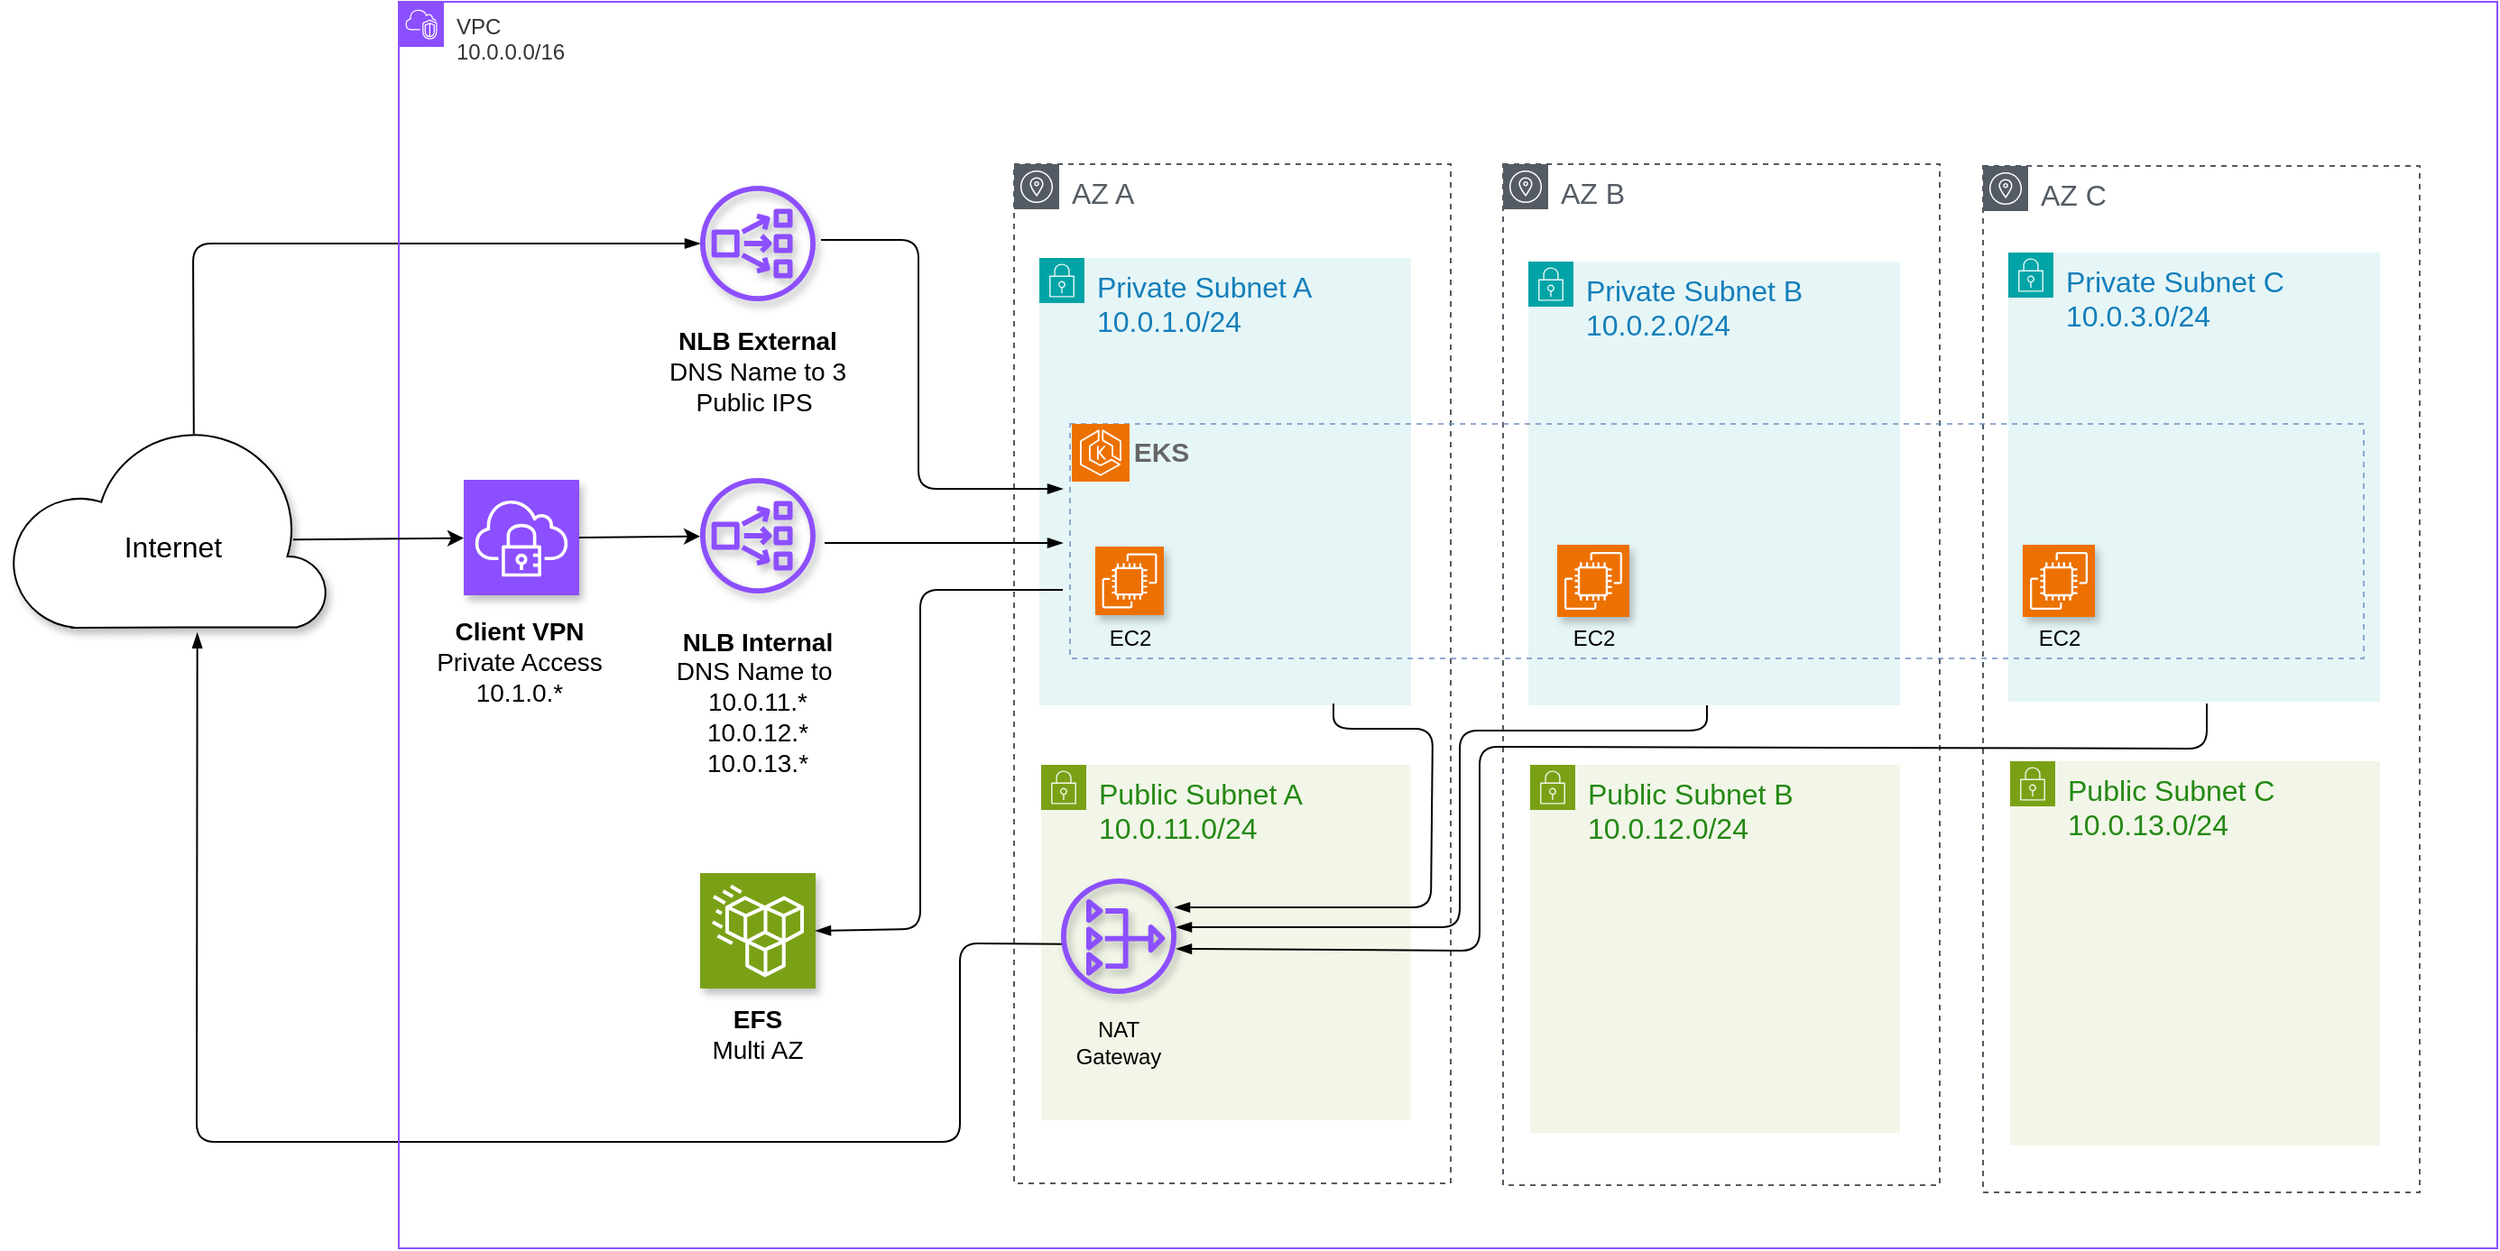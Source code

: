 <mxfile version="24.5.3" type="device">
  <diagram name="Page-1" id="j83V-NNVdKLVn-SnkUmS">
    <mxGraphModel dx="1937" dy="995" grid="0" gridSize="10" guides="1" tooltips="1" connect="1" arrows="1" fold="1" page="0" pageScale="1" pageWidth="850" pageHeight="1100" math="0" shadow="0">
      <root>
        <mxCell id="0" />
        <mxCell id="1" parent="0" />
        <mxCell id="zt39WIyL5vBEFJqsd7yY-18" value="AZ A" style="outlineConnect=0;gradientColor=none;html=1;whiteSpace=wrap;fontSize=16;fontStyle=0;shape=mxgraph.aws4.group;grIcon=mxgraph.aws4.group_availability_zone;strokeColor=#545B64;fillColor=none;verticalAlign=top;align=left;spacingLeft=30;fontColor=#545B64;dashed=1;rounded=0;" parent="1" vertex="1">
          <mxGeometry x="-1" y="186" width="242" height="565" as="geometry" />
        </mxCell>
        <mxCell id="zt39WIyL5vBEFJqsd7yY-14" value="Public Subnet A&lt;div style=&quot;font-size: 16px;&quot;&gt;10.0.11.0/24&lt;/div&gt;" style="points=[[0,0],[0.25,0],[0.5,0],[0.75,0],[1,0],[1,0.25],[1,0.5],[1,0.75],[1,1],[0.75,1],[0.5,1],[0.25,1],[0,1],[0,0.75],[0,0.5],[0,0.25]];outlineConnect=0;gradientColor=none;html=1;whiteSpace=wrap;fontSize=16;fontStyle=0;container=1;pointerEvents=0;collapsible=0;recursiveResize=0;shape=mxgraph.aws4.group;grIcon=mxgraph.aws4.group_security_group;grStroke=0;strokeColor=#7AA116;fillColor=#F2F6E8;verticalAlign=top;align=left;spacingLeft=30;fontColor=#248814;dashed=0;rounded=0;" parent="1" vertex="1">
          <mxGeometry x="14" y="519" width="205" height="197" as="geometry" />
        </mxCell>
        <mxCell id="zt39WIyL5vBEFJqsd7yY-15" value="Private Subnet A&lt;div style=&quot;font-size: 16px;&quot;&gt;10.0.1.0/24&lt;/div&gt;" style="points=[[0,0],[0.25,0],[0.5,0],[0.75,0],[1,0],[1,0.25],[1,0.5],[1,0.75],[1,1],[0.75,1],[0.5,1],[0.25,1],[0,1],[0,0.75],[0,0.5],[0,0.25]];outlineConnect=0;gradientColor=none;html=1;whiteSpace=wrap;fontSize=16;fontStyle=0;container=1;pointerEvents=0;collapsible=0;recursiveResize=0;shape=mxgraph.aws4.group;grIcon=mxgraph.aws4.group_security_group;grStroke=0;strokeColor=#00A4A6;fillColor=#E6F6F7;verticalAlign=top;align=left;spacingLeft=30;fontColor=#147EBA;dashed=0;rounded=0;" parent="1" vertex="1">
          <mxGeometry x="13" y="238" width="206" height="248" as="geometry" />
        </mxCell>
        <mxCell id="zt39WIyL5vBEFJqsd7yY-41" value="AZ B" style="outlineConnect=0;gradientColor=none;html=1;whiteSpace=wrap;fontSize=16;fontStyle=0;shape=mxgraph.aws4.group;grIcon=mxgraph.aws4.group_availability_zone;strokeColor=#545B64;fillColor=none;verticalAlign=top;align=left;spacingLeft=30;fontColor=#545B64;dashed=1;rounded=0;" parent="1" vertex="1">
          <mxGeometry x="270" y="186" width="242" height="566" as="geometry" />
        </mxCell>
        <mxCell id="zt39WIyL5vBEFJqsd7yY-42" value="Public Subnet B&lt;div style=&quot;font-size: 16px;&quot;&gt;10.0.12.0/24&lt;/div&gt;" style="points=[[0,0],[0.25,0],[0.5,0],[0.75,0],[1,0],[1,0.25],[1,0.5],[1,0.75],[1,1],[0.75,1],[0.5,1],[0.25,1],[0,1],[0,0.75],[0,0.5],[0,0.25]];outlineConnect=0;gradientColor=none;html=1;whiteSpace=wrap;fontSize=16;fontStyle=0;container=1;pointerEvents=0;collapsible=0;recursiveResize=0;shape=mxgraph.aws4.group;grIcon=mxgraph.aws4.group_security_group;grStroke=0;strokeColor=#7AA116;fillColor=#F2F6E8;verticalAlign=top;align=left;spacingLeft=30;fontColor=#248814;dashed=0;rounded=0;" parent="1" vertex="1">
          <mxGeometry x="285" y="519" width="205" height="204" as="geometry" />
        </mxCell>
        <mxCell id="zt39WIyL5vBEFJqsd7yY-44" value="Private Subnet B&lt;div style=&quot;font-size: 16px;&quot;&gt;10.0.2.0/24&lt;/div&gt;" style="points=[[0,0],[0.25,0],[0.5,0],[0.75,0],[1,0],[1,0.25],[1,0.5],[1,0.75],[1,1],[0.75,1],[0.5,1],[0.25,1],[0,1],[0,0.75],[0,0.5],[0,0.25]];outlineConnect=0;gradientColor=none;html=1;whiteSpace=wrap;fontSize=16;fontStyle=0;container=1;pointerEvents=0;collapsible=0;recursiveResize=0;shape=mxgraph.aws4.group;grIcon=mxgraph.aws4.group_security_group;grStroke=0;strokeColor=#00A4A6;fillColor=#E6F6F7;verticalAlign=top;align=left;spacingLeft=30;fontColor=#147EBA;dashed=0;rounded=0;" parent="1" vertex="1">
          <mxGeometry x="284" y="240" width="206" height="246" as="geometry" />
        </mxCell>
        <mxCell id="zt39WIyL5vBEFJqsd7yY-48" value="AZ C" style="outlineConnect=0;gradientColor=none;html=1;whiteSpace=wrap;fontSize=16;fontStyle=0;shape=mxgraph.aws4.group;grIcon=mxgraph.aws4.group_availability_zone;strokeColor=#545B64;fillColor=none;verticalAlign=top;align=left;spacingLeft=30;fontColor=#545B64;dashed=1;rounded=0;" parent="1" vertex="1">
          <mxGeometry x="536" y="187" width="242" height="569" as="geometry" />
        </mxCell>
        <mxCell id="zt39WIyL5vBEFJqsd7yY-49" value="Public Subnet C&lt;div style=&quot;font-size: 16px;&quot;&gt;10.0.13.0/24&lt;/div&gt;" style="points=[[0,0],[0.25,0],[0.5,0],[0.75,0],[1,0],[1,0.25],[1,0.5],[1,0.75],[1,1],[0.75,1],[0.5,1],[0.25,1],[0,1],[0,0.75],[0,0.5],[0,0.25]];outlineConnect=0;gradientColor=none;html=1;whiteSpace=wrap;fontSize=16;fontStyle=0;container=1;pointerEvents=0;collapsible=0;recursiveResize=0;shape=mxgraph.aws4.group;grIcon=mxgraph.aws4.group_security_group;grStroke=0;strokeColor=#7AA116;fillColor=#F2F6E8;verticalAlign=top;align=left;spacingLeft=30;fontColor=#248814;dashed=0;rounded=0;" parent="1" vertex="1">
          <mxGeometry x="551" y="517" width="205" height="213" as="geometry" />
        </mxCell>
        <mxCell id="zt39WIyL5vBEFJqsd7yY-50" value="Private Subnet C&lt;div style=&quot;font-size: 16px;&quot;&gt;10.0.3.0/24&lt;/div&gt;" style="points=[[0,0],[0.25,0],[0.5,0],[0.75,0],[1,0],[1,0.25],[1,0.5],[1,0.75],[1,1],[0.75,1],[0.5,1],[0.25,1],[0,1],[0,0.75],[0,0.5],[0,0.25]];outlineConnect=0;gradientColor=none;html=1;whiteSpace=wrap;fontSize=16;fontStyle=0;container=1;pointerEvents=0;collapsible=0;recursiveResize=0;shape=mxgraph.aws4.group;grIcon=mxgraph.aws4.group_security_group;grStroke=0;strokeColor=#00A4A6;fillColor=#E6F6F7;verticalAlign=top;align=left;spacingLeft=30;fontColor=#147EBA;dashed=0;rounded=0;" parent="1" vertex="1">
          <mxGeometry x="550" y="235" width="206" height="249" as="geometry" />
        </mxCell>
        <mxCell id="zt39WIyL5vBEFJqsd7yY-77" value="" style="group;rounded=0;" parent="1" vertex="1" connectable="0">
          <mxGeometry x="-195" y="198" width="104" height="130" as="geometry" />
        </mxCell>
        <mxCell id="zt39WIyL5vBEFJqsd7yY-78" value="" style="outlineConnect=0;fontColor=#248814;gradientColor=none;fillColor=#8C4FFF;strokeColor=none;dashed=0;verticalLabelPosition=bottom;verticalAlign=top;align=center;html=1;fontSize=12;fontStyle=0;aspect=fixed;pointerEvents=1;shape=mxgraph.aws4.network_load_balancer;rounded=0;shadow=1;" parent="zt39WIyL5vBEFJqsd7yY-77" vertex="1">
          <mxGeometry x="20" width="64" height="64" as="geometry" />
        </mxCell>
        <mxCell id="zt39WIyL5vBEFJqsd7yY-79" value="&lt;b&gt;NLB External&lt;/b&gt;&lt;div style=&quot;font-size: 14px;&quot;&gt;DNS Name to 3 Public IPS&amp;nbsp;&lt;/div&gt;" style="text;html=1;align=center;verticalAlign=middle;whiteSpace=wrap;rounded=0;fontSize=14;" parent="zt39WIyL5vBEFJqsd7yY-77" vertex="1">
          <mxGeometry y="75.27" width="104" height="54.73" as="geometry" />
        </mxCell>
        <mxCell id="zt39WIyL5vBEFJqsd7yY-94" value="&amp;nbsp; &amp;nbsp; &amp;nbsp; &amp;nbsp; EKS" style="dashed=1;verticalAlign=top;fontStyle=1;whiteSpace=wrap;html=1;fontSize=15;opacity=75;shadow=0;fillColor=none;strokeColor=#6c8ebf;fontColor=#666666;align=left;rounded=0;" parent="1" vertex="1">
          <mxGeometry x="30" y="330" width="717" height="130" as="geometry" />
        </mxCell>
        <mxCell id="zt39WIyL5vBEFJqsd7yY-107" value="" style="group;fontStyle=1;rounded=0;shadow=0;" parent="1" vertex="1" connectable="0">
          <mxGeometry x="43" y="397" width="41" height="63" as="geometry" />
        </mxCell>
        <mxCell id="zt39WIyL5vBEFJqsd7yY-105" value="" style="points=[[0,0,0],[0.25,0,0],[0.5,0,0],[0.75,0,0],[1,0,0],[0,1,0],[0.25,1,0],[0.5,1,0],[0.75,1,0],[1,1,0],[0,0.25,0],[0,0.5,0],[0,0.75,0],[1,0.25,0],[1,0.5,0],[1,0.75,0]];outlineConnect=0;fontColor=#232F3E;fillColor=#ED7100;strokeColor=#ffffff;dashed=0;verticalLabelPosition=bottom;verticalAlign=top;align=center;html=1;fontSize=12;fontStyle=0;aspect=fixed;shape=mxgraph.aws4.resourceIcon;resIcon=mxgraph.aws4.ec2;rounded=0;shadow=1;" parent="zt39WIyL5vBEFJqsd7yY-107" vertex="1">
          <mxGeometry x="1" y="1" width="38" height="38" as="geometry" />
        </mxCell>
        <mxCell id="zt39WIyL5vBEFJqsd7yY-106" value="EC2" style="text;html=1;align=center;verticalAlign=middle;whiteSpace=wrap;rounded=0;" parent="zt39WIyL5vBEFJqsd7yY-107" vertex="1">
          <mxGeometry y="40" width="41" height="23" as="geometry" />
        </mxCell>
        <mxCell id="zt39WIyL5vBEFJqsd7yY-109" value="" style="group;rounded=0;shadow=0;" parent="1" vertex="1" connectable="0">
          <mxGeometry x="300" y="397" width="41" height="63" as="geometry" />
        </mxCell>
        <mxCell id="zt39WIyL5vBEFJqsd7yY-110" value="" style="points=[[0,0,0],[0.25,0,0],[0.5,0,0],[0.75,0,0],[1,0,0],[0,1,0],[0.25,1,0],[0.5,1,0],[0.75,1,0],[1,1,0],[0,0.25,0],[0,0.5,0],[0,0.75,0],[1,0.25,0],[1,0.5,0],[1,0.75,0]];outlineConnect=0;fontColor=#232F3E;fillColor=#ED7100;strokeColor=#ffffff;dashed=0;verticalLabelPosition=bottom;verticalAlign=top;align=center;html=1;fontSize=12;fontStyle=0;aspect=fixed;shape=mxgraph.aws4.resourceIcon;resIcon=mxgraph.aws4.ec2;rounded=0;shadow=1;" parent="zt39WIyL5vBEFJqsd7yY-109" vertex="1">
          <mxGeometry width="40" height="40" as="geometry" />
        </mxCell>
        <mxCell id="zt39WIyL5vBEFJqsd7yY-111" value="EC2" style="text;html=1;align=center;verticalAlign=middle;whiteSpace=wrap;rounded=0;" parent="zt39WIyL5vBEFJqsd7yY-109" vertex="1">
          <mxGeometry y="40" width="41" height="23" as="geometry" />
        </mxCell>
        <mxCell id="zt39WIyL5vBEFJqsd7yY-112" value="" style="group;rounded=0;shadow=1;" parent="1" vertex="1" connectable="0">
          <mxGeometry x="558" y="397" width="41" height="63" as="geometry" />
        </mxCell>
        <mxCell id="zt39WIyL5vBEFJqsd7yY-113" value="" style="points=[[0,0,0],[0.25,0,0],[0.5,0,0],[0.75,0,0],[1,0,0],[0,1,0],[0.25,1,0],[0.5,1,0],[0.75,1,0],[1,1,0],[0,0.25,0],[0,0.5,0],[0,0.75,0],[1,0.25,0],[1,0.5,0],[1,0.75,0]];outlineConnect=0;fontColor=#232F3E;fillColor=#ED7100;strokeColor=#ffffff;dashed=0;verticalLabelPosition=bottom;verticalAlign=top;align=center;html=1;fontSize=12;fontStyle=0;aspect=fixed;shape=mxgraph.aws4.resourceIcon;resIcon=mxgraph.aws4.ec2;rounded=0;shadow=1;" parent="zt39WIyL5vBEFJqsd7yY-112" vertex="1">
          <mxGeometry width="40" height="40" as="geometry" />
        </mxCell>
        <mxCell id="zt39WIyL5vBEFJqsd7yY-114" value="EC2" style="text;html=1;align=center;verticalAlign=middle;whiteSpace=wrap;rounded=0;" parent="zt39WIyL5vBEFJqsd7yY-112" vertex="1">
          <mxGeometry y="40" width="41" height="23" as="geometry" />
        </mxCell>
        <mxCell id="AgEpU7ddApfvNF9oBOD8-3" value="" style="points=[[0,0,0],[0.25,0,0],[0.5,0,0],[0.75,0,0],[1,0,0],[0,1,0],[0.25,1,0],[0.5,1,0],[0.75,1,0],[1,1,0],[0,0.25,0],[0,0.5,0],[0,0.75,0],[1,0.25,0],[1,0.5,0],[1,0.75,0]];outlineConnect=0;fontColor=#232F3E;fillColor=#ED7100;strokeColor=#ffffff;dashed=0;verticalLabelPosition=bottom;verticalAlign=top;align=center;html=1;fontSize=12;fontStyle=0;aspect=fixed;shape=mxgraph.aws4.resourceIcon;resIcon=mxgraph.aws4.eks;rounded=0;" parent="1" vertex="1">
          <mxGeometry x="31" y="330" width="32" height="32" as="geometry" />
        </mxCell>
        <mxCell id="AgEpU7ddApfvNF9oBOD8-7" value="" style="group;fontSize=14;rounded=0;shadow=0;" parent="1" vertex="1" connectable="0">
          <mxGeometry x="-195" y="360" width="104" height="159" as="geometry" />
        </mxCell>
        <mxCell id="AgEpU7ddApfvNF9oBOD8-8" value="" style="outlineConnect=0;fontColor=#248814;gradientColor=none;fillColor=#8C4FFF;strokeColor=none;dashed=0;verticalLabelPosition=bottom;verticalAlign=top;align=center;html=1;fontSize=12;fontStyle=0;aspect=fixed;pointerEvents=1;shape=mxgraph.aws4.network_load_balancer;rounded=0;shadow=1;" parent="AgEpU7ddApfvNF9oBOD8-7" vertex="1">
          <mxGeometry x="20" width="64" height="64" as="geometry" />
        </mxCell>
        <mxCell id="AgEpU7ddApfvNF9oBOD8-9" value="&lt;b&gt;NLB Internal&lt;/b&gt;&lt;div style=&quot;font-size: 14px;&quot;&gt;DNS Name to&amp;nbsp;&lt;br style=&quot;font-size: 14px;&quot;&gt;10.0.11.*&lt;/div&gt;&lt;div style=&quot;font-size: 14px;&quot;&gt;10.0.12.*&lt;br style=&quot;font-size: 14px;&quot;&gt;&lt;/div&gt;&lt;div style=&quot;font-size: 14px;&quot;&gt;10.0.13.*&lt;/div&gt;" style="text;html=1;align=center;verticalAlign=middle;whiteSpace=wrap;rounded=0;fontSize=14;" parent="AgEpU7ddApfvNF9oBOD8-7" vertex="1">
          <mxGeometry y="89.313" width="104" height="69.687" as="geometry" />
        </mxCell>
        <mxCell id="AgEpU7ddApfvNF9oBOD8-14" value="" style="points=[[0,0,0],[0.25,0,0],[0.5,0,0],[0.75,0,0],[1,0,0],[0,1,0],[0.25,1,0],[0.5,1,0],[0.75,1,0],[1,1,0],[0,0.25,0],[0,0.5,0],[0,0.75,0],[1,0.25,0],[1,0.5,0],[1,0.75,0]];outlineConnect=0;fontColor=#232F3E;fillColor=#7AA116;strokeColor=#ffffff;dashed=0;verticalLabelPosition=bottom;verticalAlign=top;align=center;html=1;fontSize=12;fontStyle=0;aspect=fixed;shape=mxgraph.aws4.resourceIcon;resIcon=mxgraph.aws4.efs_standard;rounded=0;shadow=1;" parent="1" vertex="1">
          <mxGeometry x="-175" y="579" width="64" height="64" as="geometry" />
        </mxCell>
        <mxCell id="AgEpU7ddApfvNF9oBOD8-15" value="EFS&lt;div&gt;&lt;span style=&quot;font-weight: normal;&quot;&gt;Multi AZ&lt;/span&gt;&lt;/div&gt;" style="text;html=1;align=center;verticalAlign=middle;whiteSpace=wrap;rounded=0;fontSize=14;fontStyle=1;" parent="1" vertex="1">
          <mxGeometry x="-173" y="646" width="60" height="44" as="geometry" />
        </mxCell>
        <mxCell id="AgEpU7ddApfvNF9oBOD8-23" value="" style="endArrow=blockThin;html=1;rounded=1;endFill=1;curved=0;" parent="1" edge="1">
          <mxGeometry width="50" height="50" relative="1" as="geometry">
            <mxPoint x="-106" y="396" as="sourcePoint" />
            <mxPoint x="26" y="396" as="targetPoint" />
          </mxGeometry>
        </mxCell>
        <mxCell id="AgEpU7ddApfvNF9oBOD8-24" value="" style="endArrow=blockThin;html=1;rounded=1;endFill=1;curved=0;" parent="1" edge="1">
          <mxGeometry width="50" height="50" relative="1" as="geometry">
            <mxPoint x="-108" y="228" as="sourcePoint" />
            <mxPoint x="26" y="366" as="targetPoint" />
            <Array as="points">
              <mxPoint x="-54" y="228" />
              <mxPoint x="-54" y="366" />
            </Array>
          </mxGeometry>
        </mxCell>
        <mxCell id="AgEpU7ddApfvNF9oBOD8-25" value="" style="endArrow=none;html=1;rounded=1;exitX=1;exitY=0.5;exitDx=0;exitDy=0;exitPerimeter=0;endFill=0;startArrow=blockThin;startFill=1;curved=0;" parent="1" source="AgEpU7ddApfvNF9oBOD8-14" edge="1">
          <mxGeometry width="50" height="50" relative="1" as="geometry">
            <mxPoint x="-93" y="628" as="sourcePoint" />
            <mxPoint x="26" y="422" as="targetPoint" />
            <Array as="points">
              <mxPoint x="-53" y="610" />
              <mxPoint x="-53" y="422" />
            </Array>
          </mxGeometry>
        </mxCell>
        <mxCell id="AgEpU7ddApfvNF9oBOD8-38" value="" style="endArrow=blockThin;html=1;rounded=1;exitX=0.58;exitY=0.05;exitDx=0;exitDy=0;exitPerimeter=0;endFill=1;curved=0;" parent="1" source="AgEpU7ddApfvNF9oBOD8-43" target="zt39WIyL5vBEFJqsd7yY-78" edge="1">
          <mxGeometry width="50" height="50" relative="1" as="geometry">
            <mxPoint x="-421" y="416" as="sourcePoint" />
            <mxPoint x="-315" y="372" as="targetPoint" />
            <Array as="points">
              <mxPoint x="-456" y="230" />
            </Array>
          </mxGeometry>
        </mxCell>
        <mxCell id="AgEpU7ddApfvNF9oBOD8-39" value="" style="endArrow=blockThin;html=1;rounded=1;entryX=0.591;entryY=1.025;entryDx=0;entryDy=0;entryPerimeter=0;endFill=1;curved=0;" parent="1" target="AgEpU7ddApfvNF9oBOD8-43" edge="1">
          <mxGeometry width="50" height="50" relative="1" as="geometry">
            <mxPoint x="28" y="618.347" as="sourcePoint" />
            <mxPoint x="-430" y="476" as="targetPoint" />
            <Array as="points">
              <mxPoint x="-31" y="618" />
              <mxPoint x="-31" y="728" />
              <mxPoint x="-454" y="728" />
            </Array>
          </mxGeometry>
        </mxCell>
        <mxCell id="AgEpU7ddApfvNF9oBOD8-43" value="" style="sketch=0;aspect=fixed;pointerEvents=1;shadow=1;dashed=0;html=1;strokeColor=default;labelPosition=center;verticalLabelPosition=bottom;verticalAlign=top;align=center;fillColor=default;shape=mxgraph.azure.cloud" parent="1" vertex="1">
          <mxGeometry x="-558" y="330" width="176.56" height="113" as="geometry" />
        </mxCell>
        <mxCell id="AgEpU7ddApfvNF9oBOD8-44" value="" style="sketch=0;outlineConnect=0;fontColor=#232F3E;gradientColor=none;fillColor=#8C4FFF;strokeColor=none;dashed=0;verticalLabelPosition=bottom;verticalAlign=top;align=center;html=1;fontSize=12;fontStyle=0;aspect=fixed;pointerEvents=1;shape=mxgraph.aws4.nat_gateway;shadow=1;" parent="1" vertex="1">
          <mxGeometry x="25" y="582" width="64" height="64" as="geometry" />
        </mxCell>
        <mxCell id="AgEpU7ddApfvNF9oBOD8-45" value="NAT Gateway" style="text;html=1;align=center;verticalAlign=middle;whiteSpace=wrap;rounded=0;" parent="1" vertex="1">
          <mxGeometry x="27" y="658" width="60" height="30" as="geometry" />
        </mxCell>
        <mxCell id="AgEpU7ddApfvNF9oBOD8-49" value="VPC&amp;nbsp;&lt;div&gt;10.0.0.0/16&lt;/div&gt;" style="points=[[0,0],[0.25,0],[0.5,0],[0.75,0],[1,0],[1,0.25],[1,0.5],[1,0.75],[1,1],[0.75,1],[0.5,1],[0.25,1],[0,1],[0,0.75],[0,0.5],[0,0.25]];outlineConnect=0;gradientColor=none;html=1;whiteSpace=wrap;fontSize=12;fontStyle=0;container=1;pointerEvents=0;collapsible=0;recursiveResize=0;shape=mxgraph.aws4.group;grIcon=mxgraph.aws4.group_vpc2;strokeColor=#8C4FFF;fillColor=none;verticalAlign=top;align=left;spacingLeft=30;fontColor=#333333;dashed=0;" parent="1" vertex="1">
          <mxGeometry x="-342" y="96" width="1163" height="691" as="geometry" />
        </mxCell>
        <mxCell id="AgEpU7ddApfvNF9oBOD8-53" value="" style="endArrow=blockThin;html=1;rounded=1;curved=0;endFill=1;" parent="AgEpU7ddApfvNF9oBOD8-49" edge="1">
          <mxGeometry width="50" height="50" relative="1" as="geometry">
            <mxPoint x="518" y="389" as="sourcePoint" />
            <mxPoint x="430" y="502" as="targetPoint" />
            <Array as="points">
              <mxPoint x="518" y="403" />
              <mxPoint x="573" y="403" />
              <mxPoint x="572" y="502" />
            </Array>
          </mxGeometry>
        </mxCell>
        <mxCell id="BVbTY807OqL5hp-MhF9Z-1" value="" style="sketch=0;points=[[0,0,0],[0.25,0,0],[0.5,0,0],[0.75,0,0],[1,0,0],[0,1,0],[0.25,1,0],[0.5,1,0],[0.75,1,0],[1,1,0],[0,0.25,0],[0,0.5,0],[0,0.75,0],[1,0.25,0],[1,0.5,0],[1,0.75,0]];outlineConnect=0;fontColor=#232F3E;fillColor=#8C4FFF;strokeColor=#ffffff;dashed=0;verticalLabelPosition=bottom;verticalAlign=top;align=center;html=1;fontSize=12;fontStyle=0;aspect=fixed;shape=mxgraph.aws4.resourceIcon;resIcon=mxgraph.aws4.client_vpn;shadow=1;" vertex="1" parent="AgEpU7ddApfvNF9oBOD8-49">
          <mxGeometry x="36" y="265" width="64" height="64" as="geometry" />
        </mxCell>
        <mxCell id="BVbTY807OqL5hp-MhF9Z-2" value="&lt;b&gt;Client VPN&lt;/b&gt;&lt;div&gt;Private Access&lt;/div&gt;&lt;div&gt;10.1.0.*&lt;br&gt;&lt;/div&gt;" style="text;html=1;align=center;verticalAlign=middle;whiteSpace=wrap;rounded=0;fontSize=14;fontStyle=0;" vertex="1" parent="AgEpU7ddApfvNF9oBOD8-49">
          <mxGeometry x="10" y="335" width="114" height="61" as="geometry" />
        </mxCell>
        <mxCell id="BVbTY807OqL5hp-MhF9Z-7" style="edgeStyle=orthogonalEdgeStyle;rounded=0;orthogonalLoop=1;jettySize=auto;html=1;exitX=0.5;exitY=1;exitDx=0;exitDy=0;" edge="1" parent="AgEpU7ddApfvNF9oBOD8-49" source="BVbTY807OqL5hp-MhF9Z-2" target="BVbTY807OqL5hp-MhF9Z-2">
          <mxGeometry relative="1" as="geometry" />
        </mxCell>
        <mxCell id="AgEpU7ddApfvNF9oBOD8-52" value="Internet" style="text;html=1;align=center;verticalAlign=middle;whiteSpace=wrap;rounded=0;fontSize=16;" parent="1" vertex="1">
          <mxGeometry x="-497" y="383" width="60" height="30" as="geometry" />
        </mxCell>
        <mxCell id="AgEpU7ddApfvNF9oBOD8-54" value="" style="endArrow=blockThin;html=1;rounded=1;curved=0;endFill=1;" parent="1" edge="1">
          <mxGeometry width="50" height="50" relative="1" as="geometry">
            <mxPoint x="383" y="486" as="sourcePoint" />
            <mxPoint x="89" y="609" as="targetPoint" />
            <Array as="points">
              <mxPoint x="383" y="500" />
              <mxPoint x="246" y="500" />
              <mxPoint x="246" y="609" />
            </Array>
          </mxGeometry>
        </mxCell>
        <mxCell id="AgEpU7ddApfvNF9oBOD8-55" value="" style="endArrow=blockThin;html=1;rounded=1;curved=0;endFill=1;" parent="1" edge="1">
          <mxGeometry width="50" height="50" relative="1" as="geometry">
            <mxPoint x="660" y="485" as="sourcePoint" />
            <mxPoint x="89" y="621" as="targetPoint" />
            <Array as="points">
              <mxPoint x="660" y="510" />
              <mxPoint x="257" y="509" />
              <mxPoint x="257" y="622" />
            </Array>
          </mxGeometry>
        </mxCell>
        <mxCell id="BVbTY807OqL5hp-MhF9Z-5" value="" style="endArrow=classic;html=1;rounded=0;exitX=0.892;exitY=0.568;exitDx=0;exitDy=0;exitPerimeter=0;" edge="1" parent="1" source="AgEpU7ddApfvNF9oBOD8-43" target="BVbTY807OqL5hp-MhF9Z-1">
          <mxGeometry width="50" height="50" relative="1" as="geometry">
            <mxPoint x="-374" y="375" as="sourcePoint" />
            <mxPoint x="-324" y="325" as="targetPoint" />
          </mxGeometry>
        </mxCell>
        <mxCell id="BVbTY807OqL5hp-MhF9Z-6" value="" style="endArrow=classic;html=1;rounded=0;exitX=1;exitY=0.5;exitDx=0;exitDy=0;exitPerimeter=0;" edge="1" parent="1" source="BVbTY807OqL5hp-MhF9Z-1" target="AgEpU7ddApfvNF9oBOD8-8">
          <mxGeometry width="50" height="50" relative="1" as="geometry">
            <mxPoint x="-502" y="186" as="sourcePoint" />
            <mxPoint x="-452" y="136" as="targetPoint" />
          </mxGeometry>
        </mxCell>
      </root>
    </mxGraphModel>
  </diagram>
</mxfile>
